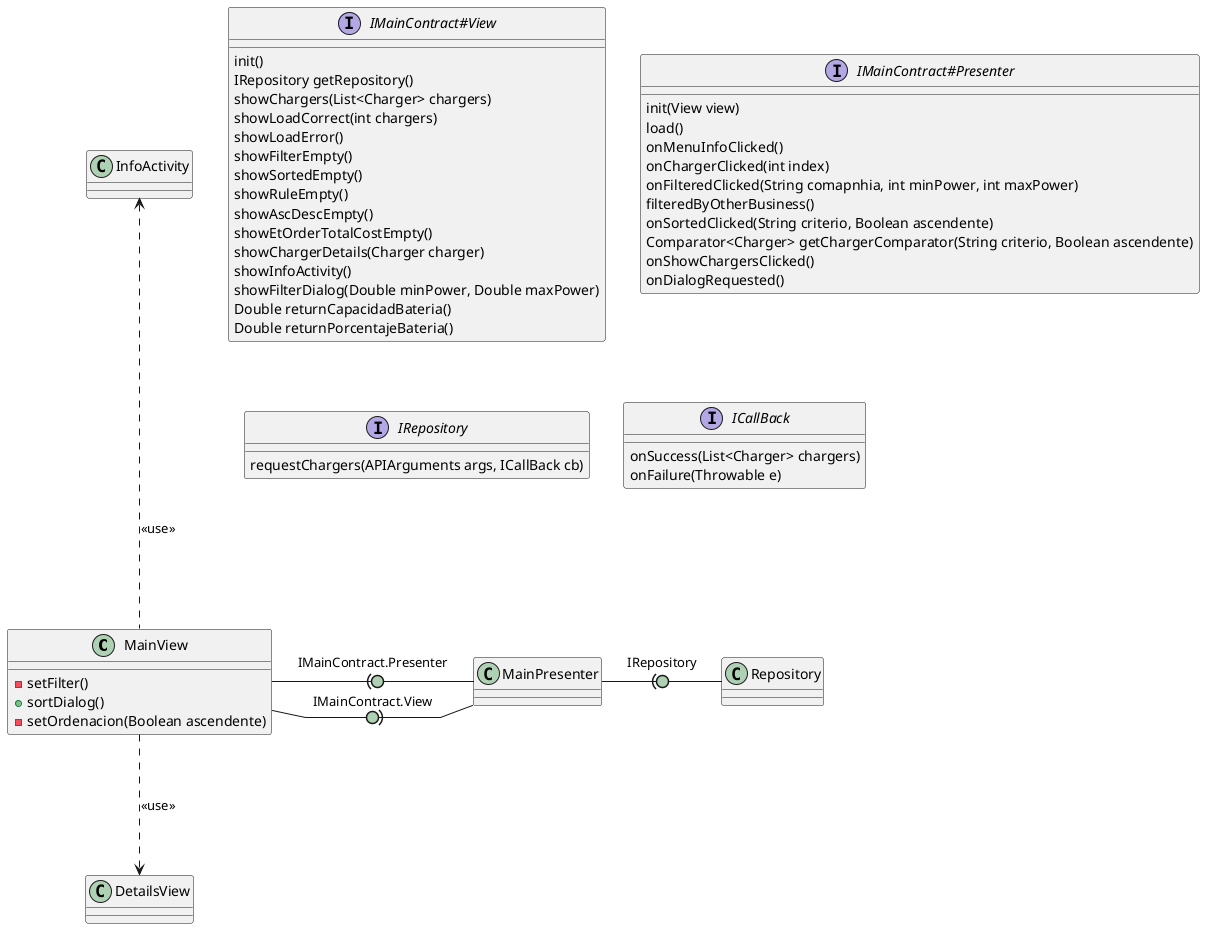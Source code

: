 @startuml arquitectura

skinparam linetype polyline
skinparam arrowLollipopColor #ADD1B2

MainView -right(0- MainPresenter : IMainContract.Presenter
MainView -right0)- MainPresenter : IMainContract.View
MainView -up..-> InfoActivity : <<use>>
MainView -down..> DetailsView : <<use>>
MainPresenter -right(0- Repository : IRepository

together {
  interface IMainContract#View
  interface IMainContract#Presenter
  interface IRepository
  interface ICallBack
}

interface IMainContract#View {
    init()
    IRepository getRepository()
    showChargers(List<Charger> chargers)
    showLoadCorrect(int chargers)
    showLoadError()
    showFilterEmpty()
    showSortedEmpty()
    showRuleEmpty()
    showAscDescEmpty()
    showEtOrderTotalCostEmpty()
    showChargerDetails(Charger charger)
    showInfoActivity()
    showFilterDialog(Double minPower, Double maxPower)
    Double returnCapacidadBateria()
    Double returnPorcentajeBateria()
}

interface IMainContract#Presenter {
   init(View view)
   load()
   onMenuInfoClicked()
   onChargerClicked(int index)
   onFilteredClicked(String comapnhia, int minPower, int maxPower)
   filteredByOtherBusiness()
   onSortedClicked(String criterio, Boolean ascendente)
   Comparator<Charger> getChargerComparator(String criterio, Boolean ascendente) 
   onShowChargersClicked()
   onDialogRequested()
}

interface IRepository {
    requestChargers(APIArguments args, ICallBack cb)
}

interface ICallBack {
    onSuccess(List<Charger> chargers)
    onFailure(Throwable e)
}

class MainPresenter {

}

class MainView {
    -setFilter()
    +sortDialog()
    -setOrdenacion(Boolean ascendente) 
}

@enduml
